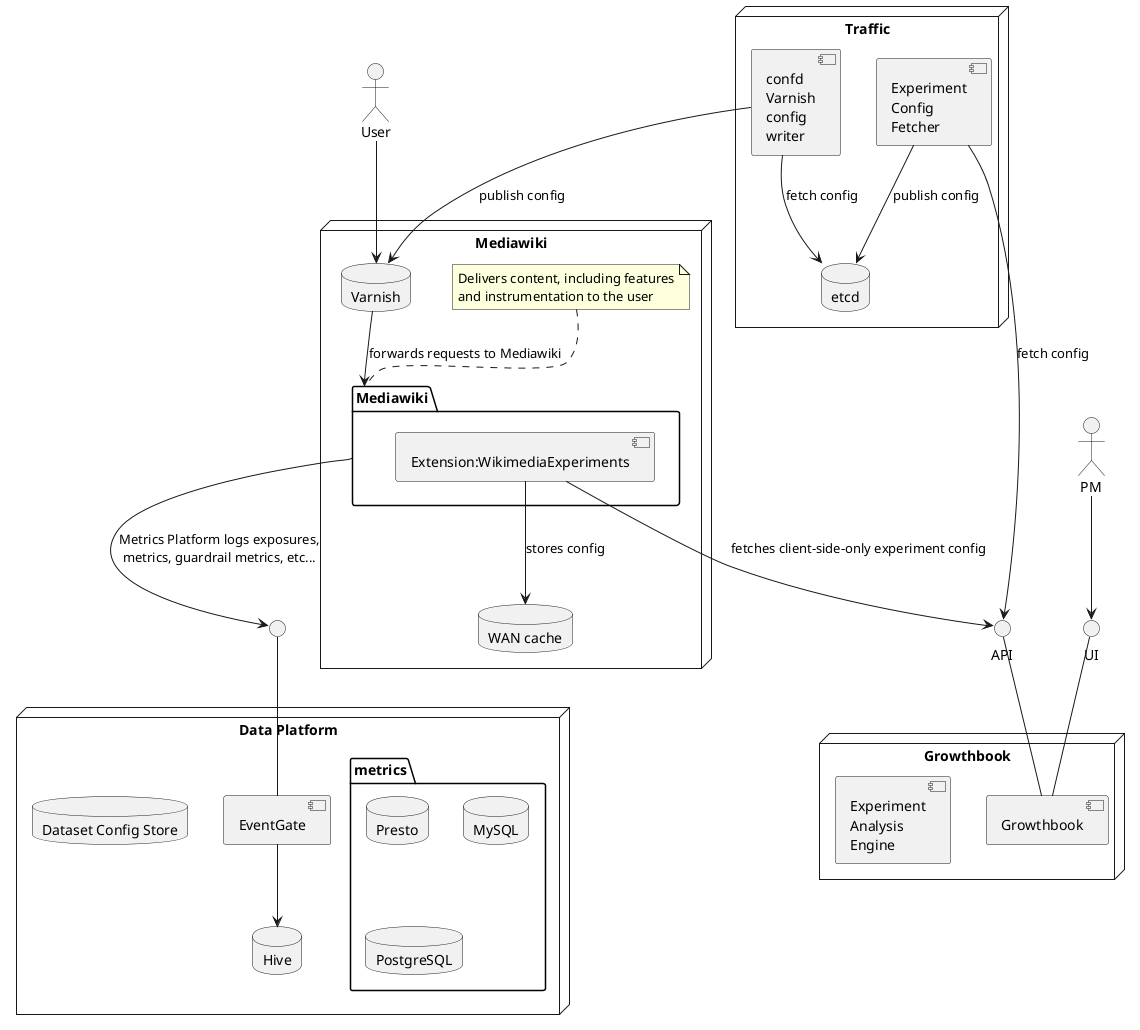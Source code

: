 @startuml
'https://plantuml.com/component-diagram

() UI
() API
actor PM
PM --> UI
node Growthbook as gb {
  UI -- [Growthbook]
  API -- [Growthbook]
  [Experiment\nAnalysis\nEngine]
}


() " " as eventgate_API
node "Data Platform" as dp {
  [EventGate] -up- eventgate_API

  database Hive
  [EventGate] --> Hive

  database "Dataset Config Store" as dataset_config_store

  package metrics {
    database Presto
    database MySQL
    database PostgreSQL
  }
}


node Mediawiki as mw {
  database Varnish

  Varnish --> [Mediawiki]: forwards requests to Mediawiki

  package Mediawiki {
    [Extension:WikimediaExperiments]
  }

  note top of Mediawiki
    Delivers content, including features
    and instrumentation to the user
  end note

  database "WAN cache" as wan_cache

  [Extension:WikimediaExperiments] --> API: fetches client-side-only experiment config
  [Extension:WikimediaExperiments] --> wan_cache: stores config

  Mediawiki --> eventgate_API: Metrics Platform logs exposures,\nmetrics, guardrail metrics, etc...
}
actor User
User --> Varnish


node Traffic {
  database etcd

  [Experiment\nConfig\nFetcher] --> API: fetch config
  [Experiment\nConfig\nFetcher] --> etcd: publish config

  [confd\nVarnish\nconfig\nwriter] --> etcd: fetch config
  [confd\nVarnish\nconfig\nwriter] --> Varnish: publish config
}




@enduml